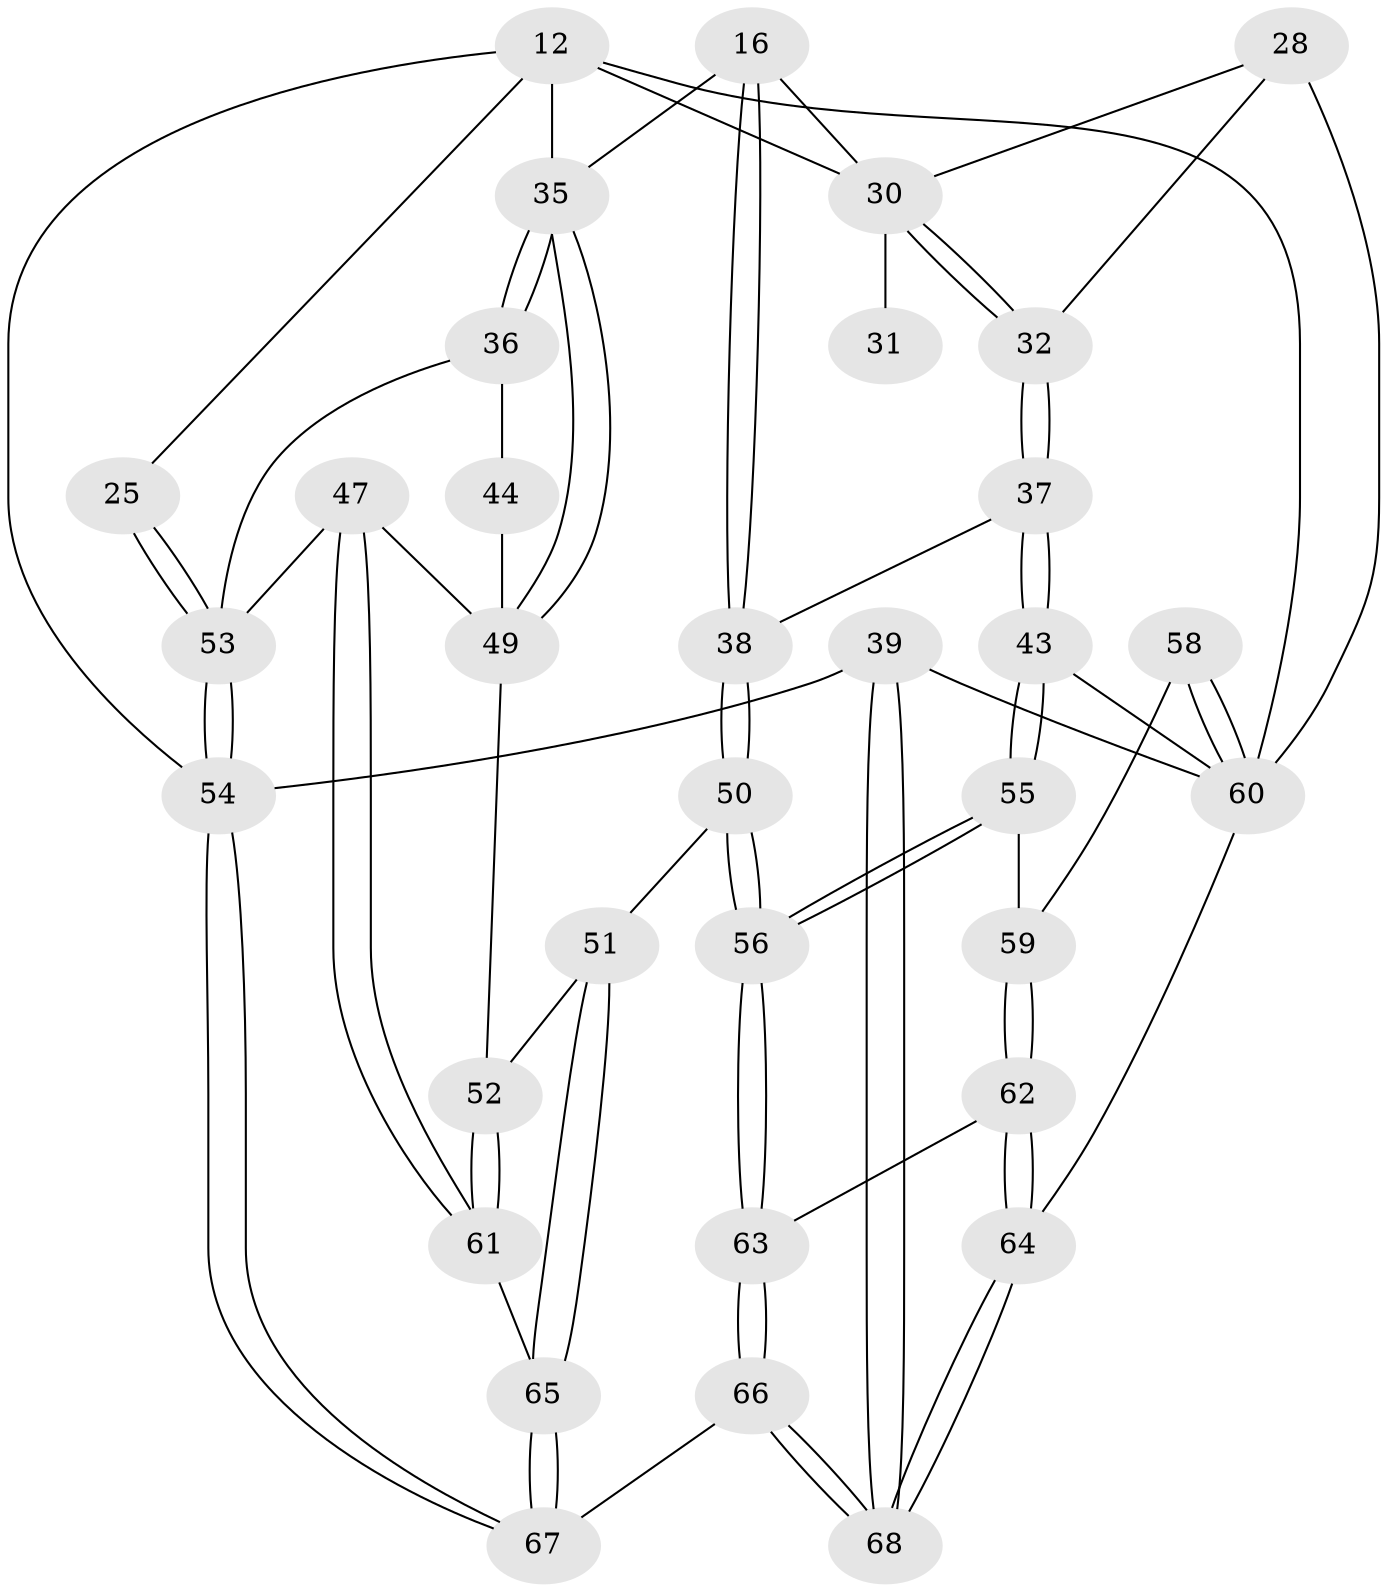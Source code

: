 // original degree distribution, {3: 0.058823529411764705, 5: 0.5294117647058824, 4: 0.19117647058823528, 6: 0.22058823529411764}
// Generated by graph-tools (version 1.1) at 2025/04/03/04/25 22:04:57]
// undirected, 34 vertices, 79 edges
graph export_dot {
graph [start="1"]
  node [color=gray90,style=filled];
  12 [pos="+0.5633419247126689+0.1856267813677631",super="+11"];
  16 [pos="+0.4592683039320063+0.6043203627469041"];
  25 [pos="+0+0.43499614864460506"];
  28 [pos="+0.8605798803426351+0.46095853773060164",super="+26"];
  30 [pos="+0.6278295413586849+0.4900724067468426",super="+22+15"];
  31 [pos="+0.5912063459410641+0.46141945083897007"];
  32 [pos="+0.6880477053446287+0.5708704967163049",super="+29"];
  35 [pos="+0.33202984904449173+0.643811048913683",super="+18"];
  36 [pos="+0.2950046286743381+0.6322815729487806",super="+23"];
  37 [pos="+0.6836693990575476+0.6039105144886431"];
  38 [pos="+0.48937452314599494+0.6206816800146004"];
  39 [pos="+1+1",super="+10"];
  43 [pos="+0.7105575712947102+0.6321283576400316"];
  44 [pos="+0.11613600067080095+0.6101191690975178"];
  47 [pos="+0.13030428430439808+0.9079538133640884"];
  49 [pos="+0.3260479208714853+0.6710876309268071",super="+46"];
  50 [pos="+0.5204523951976276+0.8612807150067361"];
  51 [pos="+0.40548176571015254+0.8765603948786825"];
  52 [pos="+0.3266238834144921+0.7379489057422319"];
  53 [pos="+0+1",super="+48+45+24"];
  54 [pos="+0+1",super="+7+9"];
  55 [pos="+0.67524972292155+0.8047710463610676"];
  56 [pos="+0.548363751123492+0.8776617343714251"];
  58 [pos="+0.8760444832568622+0.8089176636649718",super="+57"];
  59 [pos="+0.7596170560539504+0.8609063736288892"];
  60 [pos="+0.9466585073674156+0.8745997396199903",super="+40+41+42"];
  61 [pos="+0.16465192671077028+0.8977985011715235"];
  62 [pos="+0.7632477120867595+0.9543962879549853"];
  63 [pos="+0.559312830890365+0.913129457869909"];
  64 [pos="+0.7695480737097238+0.9697224742558374"];
  65 [pos="+0.3774235921149107+0.9041203055825763"];
  66 [pos="+0.5825438995476272+1"];
  67 [pos="+0.3524034887602141+1"];
  68 [pos="+0.7963085188207008+1"];
  12 -- 30 [weight=2];
  12 -- 60;
  12 -- 54 [weight=2];
  12 -- 25;
  12 -- 35;
  16 -- 38;
  16 -- 38;
  16 -- 30;
  16 -- 35;
  25 -- 53 [weight=2];
  25 -- 53;
  28 -- 32;
  28 -- 60 [weight=2];
  28 -- 30;
  30 -- 31 [weight=3];
  30 -- 32 [weight=2];
  30 -- 32;
  32 -- 37;
  32 -- 37;
  35 -- 36 [weight=2];
  35 -- 36;
  35 -- 49;
  35 -- 49;
  36 -- 44;
  36 -- 53;
  37 -- 38;
  37 -- 43;
  37 -- 43;
  38 -- 50;
  38 -- 50;
  39 -- 68;
  39 -- 68;
  39 -- 54 [weight=3];
  39 -- 60 [weight=2];
  43 -- 55;
  43 -- 55;
  43 -- 60;
  44 -- 49;
  47 -- 61;
  47 -- 61;
  47 -- 53;
  47 -- 49;
  49 -- 52;
  50 -- 51;
  50 -- 56;
  50 -- 56;
  51 -- 52;
  51 -- 65;
  51 -- 65;
  52 -- 61;
  52 -- 61;
  53 -- 54;
  53 -- 54;
  54 -- 67;
  54 -- 67;
  55 -- 56;
  55 -- 56;
  55 -- 59;
  56 -- 63;
  56 -- 63;
  58 -- 59;
  58 -- 60 [weight=3];
  58 -- 60;
  59 -- 62;
  59 -- 62;
  60 -- 64;
  61 -- 65;
  62 -- 63;
  62 -- 64;
  62 -- 64;
  63 -- 66;
  63 -- 66;
  64 -- 68;
  64 -- 68;
  65 -- 67;
  65 -- 67;
  66 -- 67;
  66 -- 68;
  66 -- 68;
}
